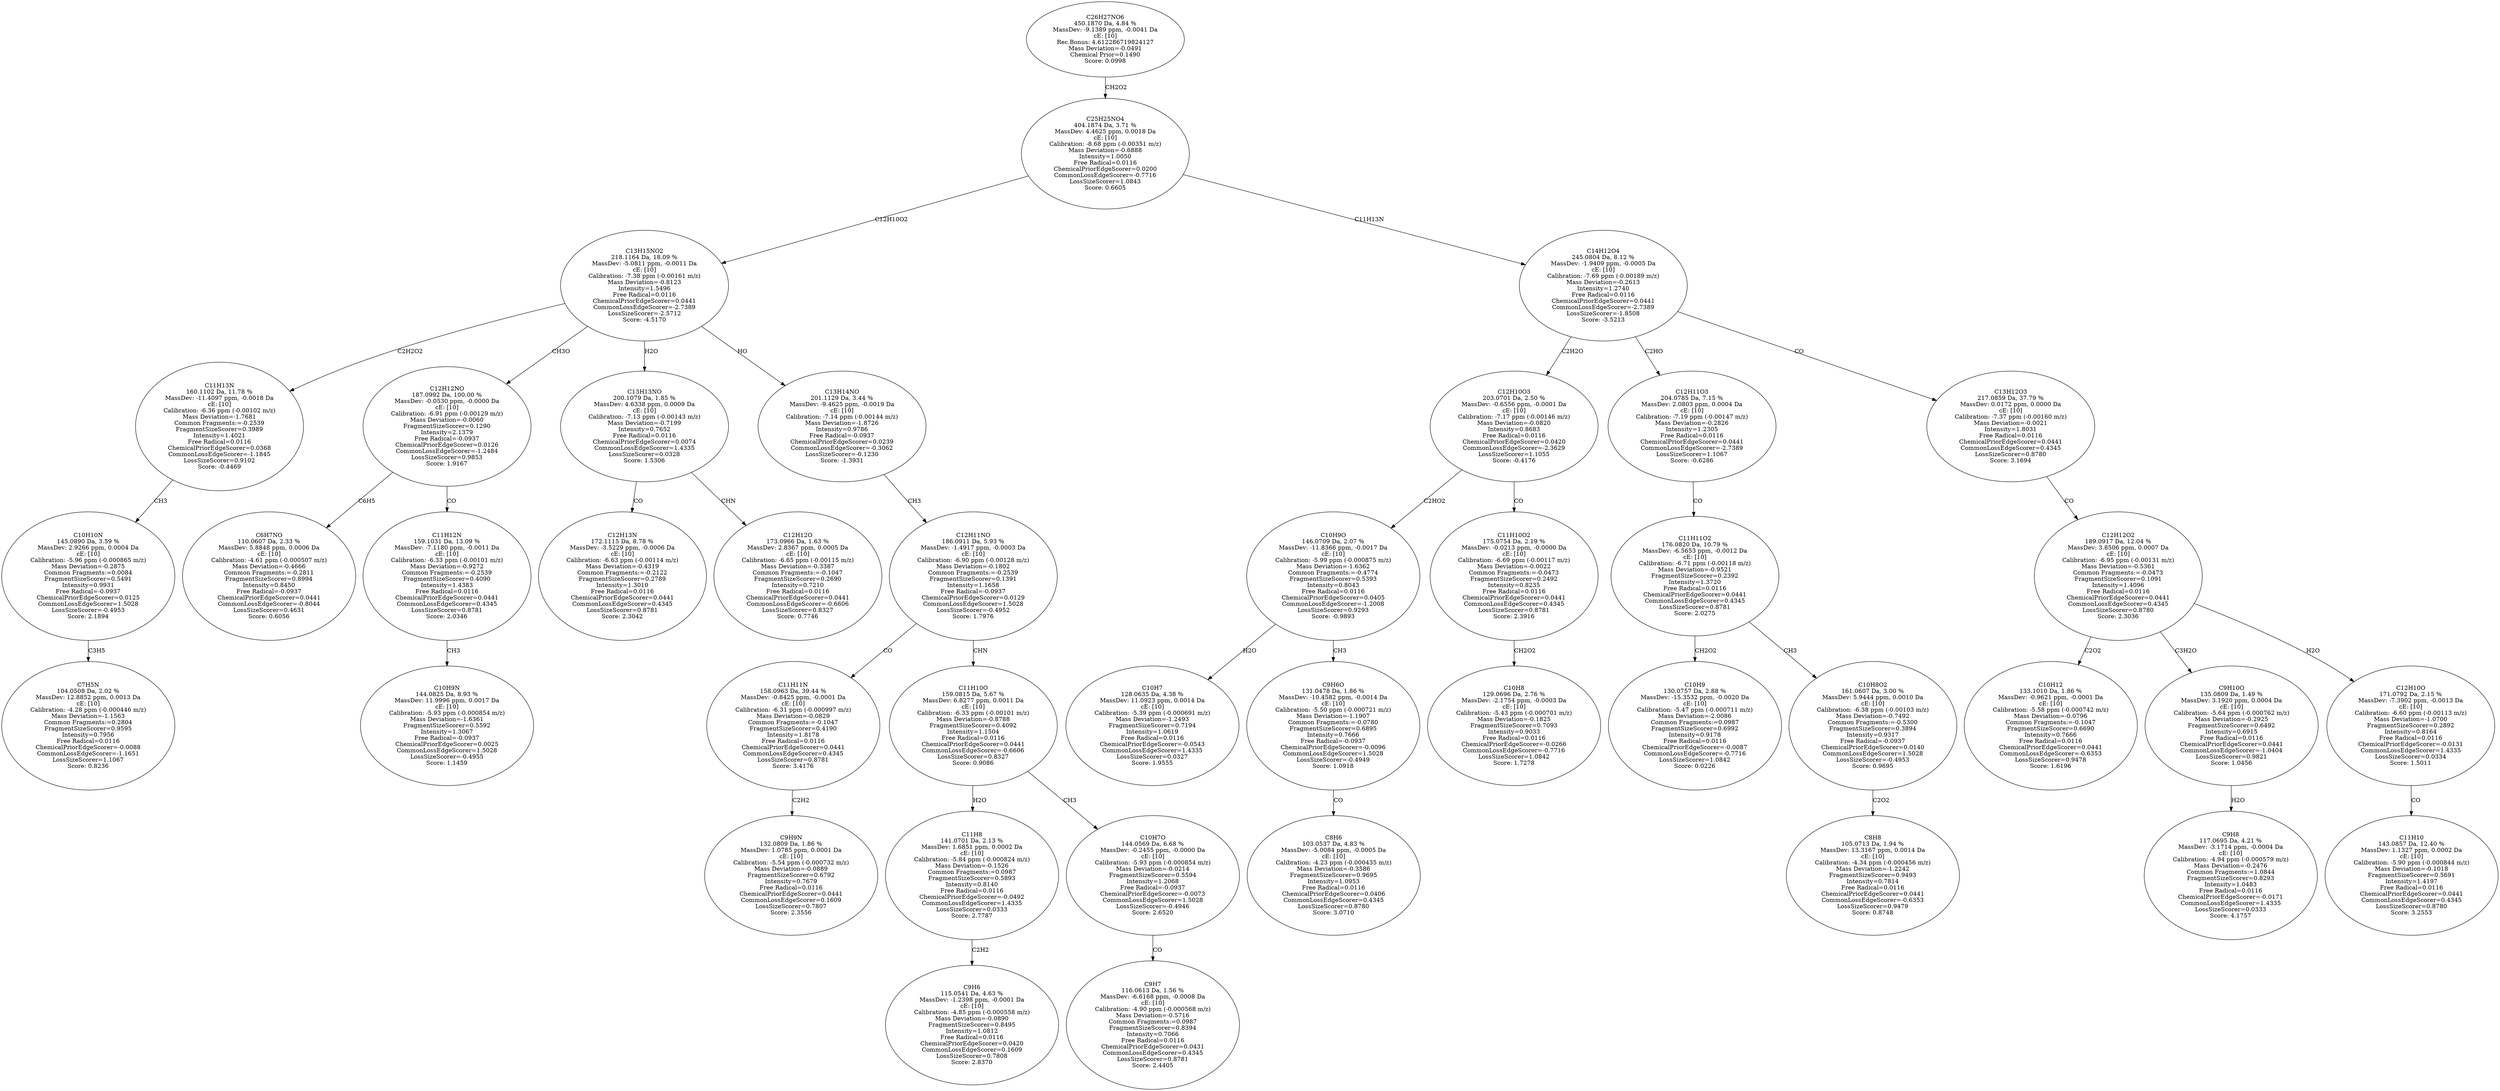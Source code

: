 strict digraph {
v1 [label="C7H5N\n104.0508 Da, 2.02 %\nMassDev: 12.8852 ppm, 0.0013 Da\ncE: [10]\nCalibration: -4.28 ppm (-0.000446 m/z)\nMass Deviation=-1.1563\nCommon Fragments:=0.2804\nFragmentSizeScorer=0.9595\nIntensity=0.7956\nFree Radical=0.0116\nChemicalPriorEdgeScorer=-0.0088\nCommonLossEdgeScorer=-1.1651\nLossSizeScorer=1.1067\nScore: 0.8236"];
v2 [label="C10H10N\n145.0890 Da, 3.59 %\nMassDev: 2.9266 ppm, 0.0004 Da\ncE: [10]\nCalibration: -5.96 ppm (-0.000865 m/z)\nMass Deviation=-0.2875\nCommon Fragments:=0.0084\nFragmentSizeScorer=0.5491\nIntensity=0.9931\nFree Radical=-0.0937\nChemicalPriorEdgeScorer=0.0125\nCommonLossEdgeScorer=1.5028\nLossSizeScorer=-0.4953\nScore: 2.1894"];
v3 [label="C11H13N\n160.1102 Da, 11.78 %\nMassDev: -11.4097 ppm, -0.0018 Da\ncE: [10]\nCalibration: -6.36 ppm (-0.00102 m/z)\nMass Deviation=-1.7681\nCommon Fragments:=-0.2539\nFragmentSizeScorer=0.3989\nIntensity=1.4021\nFree Radical=0.0116\nChemicalPriorEdgeScorer=0.0368\nCommonLossEdgeScorer=-1.1845\nLossSizeScorer=0.9102\nScore: -0.4469"];
v4 [label="C6H7NO\n110.0607 Da, 2.33 %\nMassDev: 5.8848 ppm, 0.0006 Da\ncE: [10]\nCalibration: -4.61 ppm (-0.000507 m/z)\nMass Deviation=-0.4666\nCommon Fragments:=-0.2811\nFragmentSizeScorer=0.8994\nIntensity=0.8450\nFree Radical=-0.0937\nChemicalPriorEdgeScorer=0.0441\nCommonLossEdgeScorer=-0.8044\nLossSizeScorer=0.4631\nScore: 0.6056"];
v5 [label="C10H9N\n144.0825 Da, 8.93 %\nMassDev: 11.9996 ppm, 0.0017 Da\ncE: [10]\nCalibration: -5.93 ppm (-0.000854 m/z)\nMass Deviation=-1.6361\nFragmentSizeScorer=0.5592\nIntensity=1.3067\nFree Radical=-0.0937\nChemicalPriorEdgeScorer=0.0025\nCommonLossEdgeScorer=1.5028\nLossSizeScorer=-0.4955\nScore: 1.1459"];
v6 [label="C11H12N\n159.1031 Da, 13.09 %\nMassDev: -7.1180 ppm, -0.0011 Da\ncE: [10]\nCalibration: -6.33 ppm (-0.00101 m/z)\nMass Deviation=-0.9272\nCommon Fragments:=-0.2539\nFragmentSizeScorer=0.4090\nIntensity=1.4383\nFree Radical=0.0116\nChemicalPriorEdgeScorer=0.0441\nCommonLossEdgeScorer=0.4345\nLossSizeScorer=0.8781\nScore: 2.0346"];
v7 [label="C12H12NO\n187.0992 Da, 100.00 %\nMassDev: -0.0530 ppm, -0.0000 Da\ncE: [10]\nCalibration: -6.91 ppm (-0.00129 m/z)\nMass Deviation=-0.0060\nFragmentSizeScorer=0.1290\nIntensity=2.1379\nFree Radical=-0.0937\nChemicalPriorEdgeScorer=0.0126\nCommonLossEdgeScorer=-1.2484\nLossSizeScorer=0.9853\nScore: 1.9167"];
v8 [label="C12H13N\n172.1115 Da, 8.78 %\nMassDev: -3.5229 ppm, -0.0006 Da\ncE: [10]\nCalibration: -6.63 ppm (-0.00114 m/z)\nMass Deviation=-0.4319\nCommon Fragments:=-0.2122\nFragmentSizeScorer=0.2789\nIntensity=1.3010\nFree Radical=0.0116\nChemicalPriorEdgeScorer=0.0441\nCommonLossEdgeScorer=0.4345\nLossSizeScorer=0.8781\nScore: 2.3042"];
v9 [label="C12H12O\n173.0966 Da, 1.63 %\nMassDev: 2.8367 ppm, 0.0005 Da\ncE: [10]\nCalibration: -6.65 ppm (-0.00115 m/z)\nMass Deviation=-0.3387\nCommon Fragments:=-0.1047\nFragmentSizeScorer=0.2690\nIntensity=0.7210\nFree Radical=0.0116\nChemicalPriorEdgeScorer=0.0441\nCommonLossEdgeScorer=-0.6606\nLossSizeScorer=0.8327\nScore: 0.7746"];
v10 [label="C13H13NO\n200.1079 Da, 1.85 %\nMassDev: 4.6338 ppm, 0.0009 Da\ncE: [10]\nCalibration: -7.13 ppm (-0.00143 m/z)\nMass Deviation=-0.7199\nIntensity=0.7652\nFree Radical=0.0116\nChemicalPriorEdgeScorer=0.0074\nCommonLossEdgeScorer=1.4335\nLossSizeScorer=0.0328\nScore: 1.5306"];
v11 [label="C9H9N\n132.0809 Da, 1.86 %\nMassDev: 1.0785 ppm, 0.0001 Da\ncE: [10]\nCalibration: -5.54 ppm (-0.000732 m/z)\nMass Deviation=-0.0889\nFragmentSizeScorer=0.6792\nIntensity=0.7679\nFree Radical=0.0116\nChemicalPriorEdgeScorer=0.0441\nCommonLossEdgeScorer=0.1609\nLossSizeScorer=0.7807\nScore: 2.3556"];
v12 [label="C11H11N\n158.0963 Da, 39.44 %\nMassDev: -0.8425 ppm, -0.0001 Da\ncE: [10]\nCalibration: -6.31 ppm (-0.000997 m/z)\nMass Deviation=-0.0829\nCommon Fragments:=-0.1047\nFragmentSizeScorer=0.4190\nIntensity=1.8178\nFree Radical=0.0116\nChemicalPriorEdgeScorer=0.0441\nCommonLossEdgeScorer=0.4345\nLossSizeScorer=0.8781\nScore: 3.4176"];
v13 [label="C9H6\n115.0541 Da, 4.63 %\nMassDev: -1.2398 ppm, -0.0001 Da\ncE: [10]\nCalibration: -4.85 ppm (-0.000558 m/z)\nMass Deviation=-0.0890\nFragmentSizeScorer=0.8495\nIntensity=1.0812\nFree Radical=0.0116\nChemicalPriorEdgeScorer=0.0420\nCommonLossEdgeScorer=0.1609\nLossSizeScorer=0.7808\nScore: 2.8370"];
v14 [label="C11H8\n141.0701 Da, 2.13 %\nMassDev: 1.6851 ppm, 0.0002 Da\ncE: [10]\nCalibration: -5.84 ppm (-0.000824 m/z)\nMass Deviation=-0.1526\nCommon Fragments:=0.0987\nFragmentSizeScorer=0.5893\nIntensity=0.8140\nFree Radical=0.0116\nChemicalPriorEdgeScorer=-0.0492\nCommonLossEdgeScorer=1.4335\nLossSizeScorer=0.0333\nScore: 2.7787"];
v15 [label="C9H7\n116.0613 Da, 1.56 %\nMassDev: -6.6168 ppm, -0.0008 Da\ncE: [10]\nCalibration: -4.90 ppm (-0.000568 m/z)\nMass Deviation=-0.5716\nCommon Fragments:=0.0987\nFragmentSizeScorer=0.8394\nIntensity=0.7066\nFree Radical=0.0116\nChemicalPriorEdgeScorer=0.0431\nCommonLossEdgeScorer=0.4345\nLossSizeScorer=0.8781\nScore: 2.4405"];
v16 [label="C10H7O\n144.0569 Da, 6.68 %\nMassDev: -0.2455 ppm, -0.0000 Da\ncE: [10]\nCalibration: -5.93 ppm (-0.000854 m/z)\nMass Deviation=-0.0214\nFragmentSizeScorer=0.5594\nIntensity=1.2068\nFree Radical=-0.0937\nChemicalPriorEdgeScorer=-0.0073\nCommonLossEdgeScorer=1.5028\nLossSizeScorer=-0.4946\nScore: 2.6520"];
v17 [label="C11H10O\n159.0815 Da, 5.67 %\nMassDev: 6.8277 ppm, 0.0011 Da\ncE: [10]\nCalibration: -6.33 ppm (-0.00101 m/z)\nMass Deviation=-0.8788\nFragmentSizeScorer=0.4092\nIntensity=1.1504\nFree Radical=0.0116\nChemicalPriorEdgeScorer=0.0441\nCommonLossEdgeScorer=-0.6606\nLossSizeScorer=0.8327\nScore: 0.9086"];
v18 [label="C12H11NO\n186.0911 Da, 5.93 %\nMassDev: -1.4917 ppm, -0.0003 Da\ncE: [10]\nCalibration: -6.90 ppm (-0.00128 m/z)\nMass Deviation=-0.1802\nCommon Fragments:=-0.2539\nFragmentSizeScorer=0.1391\nIntensity=1.1658\nFree Radical=-0.0937\nChemicalPriorEdgeScorer=0.0129\nCommonLossEdgeScorer=1.5028\nLossSizeScorer=-0.4952\nScore: 1.7976"];
v19 [label="C13H14NO\n201.1129 Da, 3.44 %\nMassDev: -9.4625 ppm, -0.0019 Da\ncE: [10]\nCalibration: -7.14 ppm (-0.00144 m/z)\nMass Deviation=-1.8726\nIntensity=0.9786\nFree Radical=-0.0937\nChemicalPriorEdgeScorer=0.0239\nCommonLossEdgeScorer=-0.3062\nLossSizeScorer=-0.1230\nScore: -1.3931"];
v20 [label="C13H15NO2\n218.1164 Da, 18.09 %\nMassDev: -5.0811 ppm, -0.0011 Da\ncE: [10]\nCalibration: -7.38 ppm (-0.00161 m/z)\nMass Deviation=-0.8123\nIntensity=1.5496\nFree Radical=0.0116\nChemicalPriorEdgeScorer=0.0441\nCommonLossEdgeScorer=-2.7389\nLossSizeScorer=-2.5712\nScore: -4.5170"];
v21 [label="C10H7\n128.0635 Da, 4.38 %\nMassDev: 11.0923 ppm, 0.0014 Da\ncE: [10]\nCalibration: -5.39 ppm (-0.000691 m/z)\nMass Deviation=-1.2493\nFragmentSizeScorer=0.7194\nIntensity=1.0619\nFree Radical=0.0116\nChemicalPriorEdgeScorer=-0.0543\nCommonLossEdgeScorer=1.4335\nLossSizeScorer=0.0327\nScore: 1.9555"];
v22 [label="C8H6\n103.0537 Da, 4.83 %\nMassDev: -5.0084 ppm, -0.0005 Da\ncE: [10]\nCalibration: -4.23 ppm (-0.000435 m/z)\nMass Deviation=-0.3586\nFragmentSizeScorer=0.9695\nIntensity=1.0953\nFree Radical=0.0116\nChemicalPriorEdgeScorer=0.0406\nCommonLossEdgeScorer=0.4345\nLossSizeScorer=0.8780\nScore: 3.0710"];
v23 [label="C9H6O\n131.0478 Da, 1.86 %\nMassDev: -10.4582 ppm, -0.0014 Da\ncE: [10]\nCalibration: -5.50 ppm (-0.000721 m/z)\nMass Deviation=-1.1907\nCommon Fragments:=-0.0780\nFragmentSizeScorer=0.6895\nIntensity=0.7666\nFree Radical=-0.0937\nChemicalPriorEdgeScorer=-0.0096\nCommonLossEdgeScorer=1.5028\nLossSizeScorer=-0.4949\nScore: 1.0918"];
v24 [label="C10H9O\n146.0709 Da, 2.07 %\nMassDev: -11.8366 ppm, -0.0017 Da\ncE: [10]\nCalibration: -5.99 ppm (-0.000875 m/z)\nMass Deviation=-1.6362\nCommon Fragments:=-0.4774\nFragmentSizeScorer=0.5393\nIntensity=0.8043\nFree Radical=0.0116\nChemicalPriorEdgeScorer=0.0405\nCommonLossEdgeScorer=-1.2008\nLossSizeScorer=0.9293\nScore: -0.9893"];
v25 [label="C10H8\n129.0696 Da, 2.76 %\nMassDev: -2.1754 ppm, -0.0003 Da\ncE: [10]\nCalibration: -5.43 ppm (-0.000701 m/z)\nMass Deviation=-0.1825\nFragmentSizeScorer=0.7093\nIntensity=0.9033\nFree Radical=0.0116\nChemicalPriorEdgeScorer=-0.0266\nCommonLossEdgeScorer=-0.7716\nLossSizeScorer=1.0842\nScore: 1.7278"];
v26 [label="C11H10O2\n175.0754 Da, 2.19 %\nMassDev: -0.0213 ppm, -0.0000 Da\ncE: [10]\nCalibration: -6.69 ppm (-0.00117 m/z)\nMass Deviation=-0.0022\nCommon Fragments:=-0.0473\nFragmentSizeScorer=0.2492\nIntensity=0.8235\nFree Radical=0.0116\nChemicalPriorEdgeScorer=0.0441\nCommonLossEdgeScorer=0.4345\nLossSizeScorer=0.8781\nScore: 2.3916"];
v27 [label="C12H10O3\n203.0701 Da, 2.50 %\nMassDev: -0.6556 ppm, -0.0001 Da\ncE: [10]\nCalibration: -7.17 ppm (-0.00146 m/z)\nMass Deviation=-0.0820\nIntensity=0.8683\nFree Radical=0.0116\nChemicalPriorEdgeScorer=0.0420\nCommonLossEdgeScorer=-2.3629\nLossSizeScorer=1.1055\nScore: -0.4176"];
v28 [label="C10H9\n130.0757 Da, 2.88 %\nMassDev: -15.3532 ppm, -0.0020 Da\ncE: [10]\nCalibration: -5.47 ppm (-0.000711 m/z)\nMass Deviation=-2.0086\nCommon Fragments:=0.0987\nFragmentSizeScorer=0.6992\nIntensity=0.9178\nFree Radical=0.0116\nChemicalPriorEdgeScorer=-0.0087\nCommonLossEdgeScorer=-0.7716\nLossSizeScorer=1.0842\nScore: 0.0226"];
v29 [label="C8H8\n105.0713 Da, 1.94 %\nMassDev: 13.3167 ppm, 0.0014 Da\ncE: [10]\nCalibration: -4.34 ppm (-0.000456 m/z)\nMass Deviation=-1.2242\nFragmentSizeScorer=0.9493\nIntensity=0.7814\nFree Radical=0.0116\nChemicalPriorEdgeScorer=0.0441\nCommonLossEdgeScorer=-0.6353\nLossSizeScorer=0.9479\nScore: 0.8748"];
v30 [label="C10H8O2\n161.0607 Da, 3.00 %\nMassDev: 5.9444 ppm, 0.0010 Da\ncE: [10]\nCalibration: -6.38 ppm (-0.00103 m/z)\nMass Deviation=-0.7492\nCommon Fragments:=-0.5300\nFragmentSizeScorer=0.3894\nIntensity=0.9317\nFree Radical=-0.0937\nChemicalPriorEdgeScorer=0.0140\nCommonLossEdgeScorer=1.5028\nLossSizeScorer=-0.4953\nScore: 0.9695"];
v31 [label="C11H11O2\n176.0820 Da, 10.79 %\nMassDev: -6.5653 ppm, -0.0012 Da\ncE: [10]\nCalibration: -6.71 ppm (-0.00118 m/z)\nMass Deviation=-0.9521\nFragmentSizeScorer=0.2392\nIntensity=1.3720\nFree Radical=0.0116\nChemicalPriorEdgeScorer=0.0441\nCommonLossEdgeScorer=0.4345\nLossSizeScorer=0.8781\nScore: 2.0275"];
v32 [label="C12H11O3\n204.0785 Da, 7.15 %\nMassDev: 2.0803 ppm, 0.0004 Da\ncE: [10]\nCalibration: -7.19 ppm (-0.00147 m/z)\nMass Deviation=-0.2826\nIntensity=1.2305\nFree Radical=0.0116\nChemicalPriorEdgeScorer=0.0441\nCommonLossEdgeScorer=-2.7389\nLossSizeScorer=1.1067\nScore: -0.6286"];
v33 [label="C10H12\n133.1010 Da, 1.86 %\nMassDev: -0.9621 ppm, -0.0001 Da\ncE: [10]\nCalibration: -5.58 ppm (-0.000742 m/z)\nMass Deviation=-0.0796\nCommon Fragments:=-0.1047\nFragmentSizeScorer=0.6690\nIntensity=0.7666\nFree Radical=0.0116\nChemicalPriorEdgeScorer=0.0441\nCommonLossEdgeScorer=-0.6353\nLossSizeScorer=0.9478\nScore: 1.6196"];
v34 [label="C9H8\n117.0695 Da, 4.21 %\nMassDev: -3.1714 ppm, -0.0004 Da\ncE: [10]\nCalibration: -4.94 ppm (-0.000579 m/z)\nMass Deviation=-0.2476\nCommon Fragments:=1.0844\nFragmentSizeScorer=0.8293\nIntensity=1.0483\nFree Radical=0.0116\nChemicalPriorEdgeScorer=-0.0171\nCommonLossEdgeScorer=1.4335\nLossSizeScorer=0.0333\nScore: 4.1757"];
v35 [label="C9H10O\n135.0809 Da, 1.49 %\nMassDev: 3.1920 ppm, 0.0004 Da\ncE: [10]\nCalibration: -5.64 ppm (-0.000762 m/z)\nMass Deviation=-0.2925\nFragmentSizeScorer=0.6492\nIntensity=0.6915\nFree Radical=0.0116\nChemicalPriorEdgeScorer=0.0441\nCommonLossEdgeScorer=-1.0404\nLossSizeScorer=0.9821\nScore: 1.0456"];
v36 [label="C11H10\n143.0857 Da, 12.40 %\nMassDev: 1.1327 ppm, 0.0002 Da\ncE: [10]\nCalibration: -5.90 ppm (-0.000844 m/z)\nMass Deviation=-0.1018\nFragmentSizeScorer=0.5691\nIntensity=1.4197\nFree Radical=0.0116\nChemicalPriorEdgeScorer=0.0441\nCommonLossEdgeScorer=0.4345\nLossSizeScorer=0.8780\nScore: 3.2553"];
v37 [label="C12H10O\n171.0792 Da, 2.15 %\nMassDev: -7.3902 ppm, -0.0013 Da\ncE: [10]\nCalibration: -6.60 ppm (-0.00113 m/z)\nMass Deviation=-1.0700\nFragmentSizeScorer=0.2892\nIntensity=0.8164\nFree Radical=0.0116\nChemicalPriorEdgeScorer=-0.0131\nCommonLossEdgeScorer=1.4335\nLossSizeScorer=0.0334\nScore: 1.5011"];
v38 [label="C12H12O2\n189.0917 Da, 12.04 %\nMassDev: 3.8506 ppm, 0.0007 Da\ncE: [10]\nCalibration: -6.95 ppm (-0.00131 m/z)\nMass Deviation=-0.5361\nCommon Fragments:=-0.0473\nFragmentSizeScorer=0.1091\nIntensity=1.4096\nFree Radical=0.0116\nChemicalPriorEdgeScorer=0.0441\nCommonLossEdgeScorer=0.4345\nLossSizeScorer=0.8780\nScore: 2.3036"];
v39 [label="C13H12O3\n217.0859 Da, 37.79 %\nMassDev: 0.0172 ppm, 0.0000 Da\ncE: [10]\nCalibration: -7.37 ppm (-0.00160 m/z)\nMass Deviation=-0.0021\nIntensity=1.8031\nFree Radical=0.0116\nChemicalPriorEdgeScorer=0.0441\nCommonLossEdgeScorer=0.4345\nLossSizeScorer=0.8780\nScore: 3.1694"];
v40 [label="C14H12O4\n245.0804 Da, 8.12 %\nMassDev: -1.9409 ppm, -0.0005 Da\ncE: [10]\nCalibration: -7.69 ppm (-0.00189 m/z)\nMass Deviation=-0.2613\nIntensity=1.2740\nFree Radical=0.0116\nChemicalPriorEdgeScorer=0.0441\nCommonLossEdgeScorer=-2.7389\nLossSizeScorer=-1.8508\nScore: -3.5213"];
v41 [label="C25H25NO4\n404.1874 Da, 3.71 %\nMassDev: 4.4625 ppm, 0.0018 Da\ncE: [10]\nCalibration: -8.68 ppm (-0.00351 m/z)\nMass Deviation=-0.6888\nIntensity=1.0050\nFree Radical=0.0116\nChemicalPriorEdgeScorer=0.0200\nCommonLossEdgeScorer=-0.7716\nLossSizeScorer=1.0843\nScore: 0.6605"];
v42 [label="C26H27NO6\n450.1870 Da, 4.84 %\nMassDev: -9.1389 ppm, -0.0041 Da\ncE: [10]\nRec.Bonus: 4.612286719824127\nMass Deviation=-0.0491\nChemical Prior=0.1490\nScore: 0.0998"];
v2 -> v1 [label="C3H5"];
v3 -> v2 [label="CH3"];
v20 -> v3 [label="C2H2O2"];
v7 -> v4 [label="C6H5"];
v6 -> v5 [label="CH3"];
v7 -> v6 [label="CO"];
v20 -> v7 [label="CH3O"];
v10 -> v8 [label="CO"];
v10 -> v9 [label="CHN"];
v20 -> v10 [label="H2O"];
v12 -> v11 [label="C2H2"];
v18 -> v12 [label="CO"];
v14 -> v13 [label="C2H2"];
v17 -> v14 [label="H2O"];
v16 -> v15 [label="CO"];
v17 -> v16 [label="CH3"];
v18 -> v17 [label="CHN"];
v19 -> v18 [label="CH3"];
v20 -> v19 [label="HO"];
v41 -> v20 [label="C12H10O2"];
v24 -> v21 [label="H2O"];
v23 -> v22 [label="CO"];
v24 -> v23 [label="CH3"];
v27 -> v24 [label="C2HO2"];
v26 -> v25 [label="CH2O2"];
v27 -> v26 [label="CO"];
v40 -> v27 [label="C2H2O"];
v31 -> v28 [label="CH2O2"];
v30 -> v29 [label="C2O2"];
v31 -> v30 [label="CH3"];
v32 -> v31 [label="CO"];
v40 -> v32 [label="C2HO"];
v38 -> v33 [label="C2O2"];
v35 -> v34 [label="H2O"];
v38 -> v35 [label="C3H2O"];
v37 -> v36 [label="CO"];
v38 -> v37 [label="H2O"];
v39 -> v38 [label="CO"];
v40 -> v39 [label="CO"];
v41 -> v40 [label="C11H13N"];
v42 -> v41 [label="CH2O2"];
}